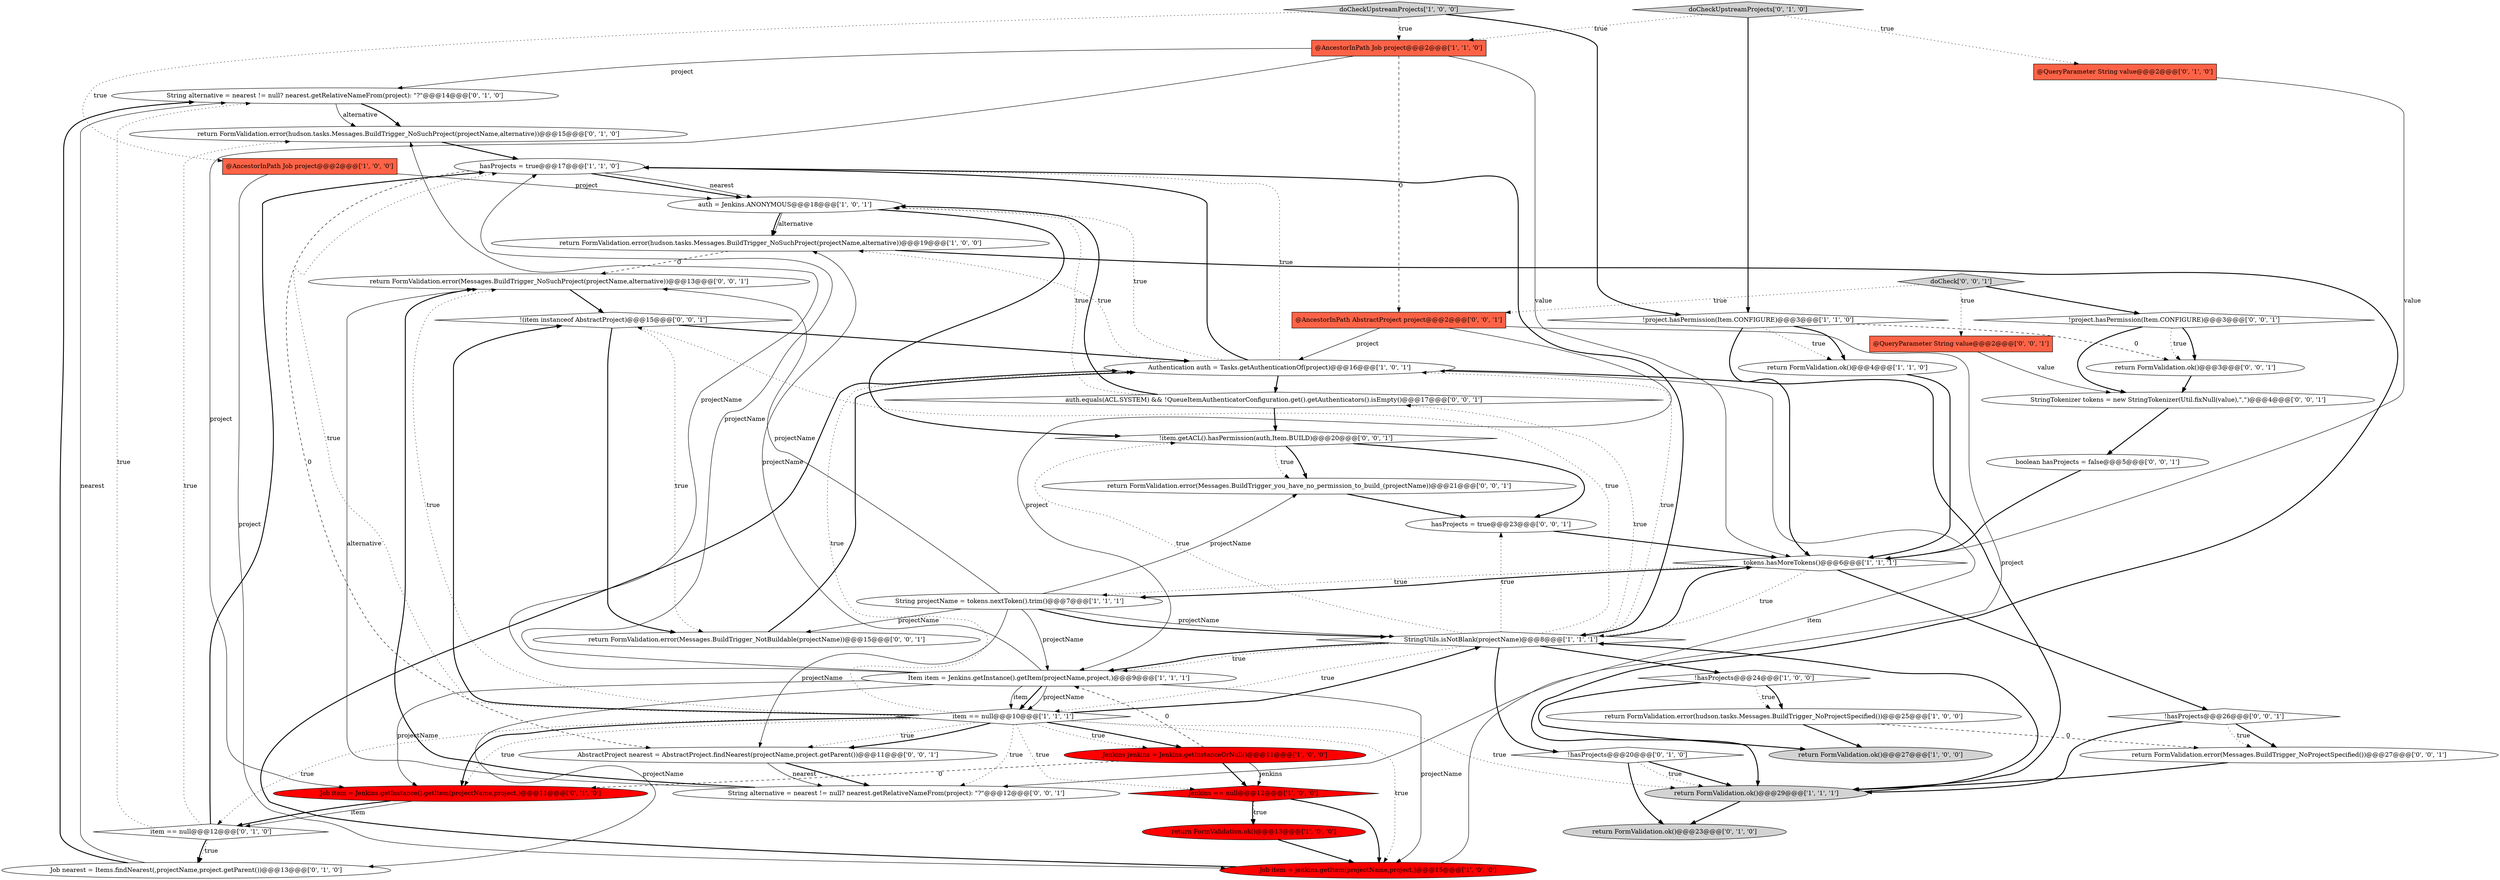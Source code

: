 digraph {
23 [style = filled, label = "String alternative = nearest != null? nearest.getRelativeNameFrom(project): \"?\"@@@14@@@['0', '1', '0']", fillcolor = white, shape = ellipse image = "AAA0AAABBB2BBB"];
20 [style = filled, label = "doCheckUpstreamProjects['1', '0', '0']", fillcolor = lightgray, shape = diamond image = "AAA0AAABBB1BBB"];
3 [style = filled, label = "return FormValidation.ok()@@@4@@@['1', '1', '0']", fillcolor = white, shape = ellipse image = "AAA0AAABBB1BBB"];
41 [style = filled, label = "return FormValidation.error(Messages.BuildTrigger_you_have_no_permission_to_build_(projectName))@@@21@@@['0', '0', '1']", fillcolor = white, shape = ellipse image = "AAA0AAABBB3BBB"];
47 [style = filled, label = "auth.equals(ACL.SYSTEM) && !QueueItemAuthenticatorConfiguration.get().getAuthenticators().isEmpty()@@@17@@@['0', '0', '1']", fillcolor = white, shape = diamond image = "AAA0AAABBB3BBB"];
34 [style = filled, label = "hasProjects = true@@@23@@@['0', '0', '1']", fillcolor = white, shape = ellipse image = "AAA0AAABBB3BBB"];
13 [style = filled, label = "String projectName = tokens.nextToken().trim()@@@7@@@['1', '1', '1']", fillcolor = white, shape = ellipse image = "AAA0AAABBB1BBB"];
32 [style = filled, label = "@QueryParameter String value@@@2@@@['0', '0', '1']", fillcolor = tomato, shape = box image = "AAA0AAABBB3BBB"];
9 [style = filled, label = "!project.hasPermission(Item.CONFIGURE)@@@3@@@['1', '1', '0']", fillcolor = white, shape = diamond image = "AAA0AAABBB1BBB"];
24 [style = filled, label = "!hasProjects@@@20@@@['0', '1', '0']", fillcolor = white, shape = diamond image = "AAA0AAABBB2BBB"];
39 [style = filled, label = "return FormValidation.error(Messages.BuildTrigger_NoSuchProject(projectName,alternative))@@@13@@@['0', '0', '1']", fillcolor = white, shape = ellipse image = "AAA0AAABBB3BBB"];
26 [style = filled, label = "doCheckUpstreamProjects['0', '1', '0']", fillcolor = lightgray, shape = diamond image = "AAA0AAABBB2BBB"];
33 [style = filled, label = "doCheck['0', '0', '1']", fillcolor = lightgray, shape = diamond image = "AAA0AAABBB3BBB"];
36 [style = filled, label = "@AncestorInPath AbstractProject project@@@2@@@['0', '0', '1']", fillcolor = tomato, shape = box image = "AAA0AAABBB3BBB"];
12 [style = filled, label = "@AncestorInPath Job project@@@2@@@['1', '1', '0']", fillcolor = tomato, shape = box image = "AAA0AAABBB1BBB"];
38 [style = filled, label = "String alternative = nearest != null? nearest.getRelativeNameFrom(project): \"?\"@@@12@@@['0', '0', '1']", fillcolor = white, shape = ellipse image = "AAA0AAABBB3BBB"];
10 [style = filled, label = "Job item = jenkins.getItem(projectName,project,)@@@15@@@['1', '0', '0']", fillcolor = red, shape = ellipse image = "AAA1AAABBB1BBB"];
16 [style = filled, label = "return FormValidation.error(hudson.tasks.Messages.BuildTrigger_NoProjectSpecified())@@@25@@@['1', '0', '0']", fillcolor = white, shape = ellipse image = "AAA0AAABBB1BBB"];
8 [style = filled, label = "item == null@@@10@@@['1', '1', '1']", fillcolor = white, shape = diamond image = "AAA0AAABBB1BBB"];
0 [style = filled, label = "tokens.hasMoreTokens()@@@6@@@['1', '1', '1']", fillcolor = white, shape = diamond image = "AAA0AAABBB1BBB"];
35 [style = filled, label = "boolean hasProjects = false@@@5@@@['0', '0', '1']", fillcolor = white, shape = ellipse image = "AAA0AAABBB3BBB"];
21 [style = filled, label = "auth = Jenkins.ANONYMOUS@@@18@@@['1', '0', '1']", fillcolor = white, shape = ellipse image = "AAA0AAABBB1BBB"];
14 [style = filled, label = "jenkins == null@@@12@@@['1', '0', '0']", fillcolor = red, shape = diamond image = "AAA1AAABBB1BBB"];
11 [style = filled, label = "return FormValidation.error(hudson.tasks.Messages.BuildTrigger_NoSuchProject(projectName,alternative))@@@19@@@['1', '0', '0']", fillcolor = white, shape = ellipse image = "AAA0AAABBB1BBB"];
6 [style = filled, label = "hasProjects = true@@@17@@@['1', '1', '0']", fillcolor = white, shape = ellipse image = "AAA0AAABBB1BBB"];
48 [style = filled, label = "return FormValidation.error(Messages.BuildTrigger_NoProjectSpecified())@@@27@@@['0', '0', '1']", fillcolor = white, shape = ellipse image = "AAA0AAABBB3BBB"];
7 [style = filled, label = "return FormValidation.ok()@@@29@@@['1', '1', '1']", fillcolor = lightgray, shape = ellipse image = "AAA0AAABBB1BBB"];
17 [style = filled, label = "Authentication auth = Tasks.getAuthenticationOf(project)@@@16@@@['1', '0', '1']", fillcolor = white, shape = ellipse image = "AAA0AAABBB1BBB"];
22 [style = filled, label = "Job nearest = Items.findNearest(,projectName,project.getParent())@@@13@@@['0', '1', '0']", fillcolor = white, shape = ellipse image = "AAA0AAABBB2BBB"];
1 [style = filled, label = "return FormValidation.ok()@@@13@@@['1', '0', '0']", fillcolor = red, shape = ellipse image = "AAA1AAABBB1BBB"];
42 [style = filled, label = "AbstractProject nearest = AbstractProject.findNearest(projectName,project.getParent())@@@11@@@['0', '0', '1']", fillcolor = white, shape = ellipse image = "AAA0AAABBB3BBB"];
15 [style = filled, label = "!hasProjects@@@24@@@['1', '0', '0']", fillcolor = white, shape = diamond image = "AAA0AAABBB1BBB"];
29 [style = filled, label = "return FormValidation.error(hudson.tasks.Messages.BuildTrigger_NoSuchProject(projectName,alternative))@@@15@@@['0', '1', '0']", fillcolor = white, shape = ellipse image = "AAA0AAABBB2BBB"];
19 [style = filled, label = "Item item = Jenkins.getInstance().getItem(projectName,project,)@@@9@@@['1', '1', '1']", fillcolor = white, shape = ellipse image = "AAA0AAABBB1BBB"];
31 [style = filled, label = "!hasProjects@@@26@@@['0', '0', '1']", fillcolor = white, shape = diamond image = "AAA0AAABBB3BBB"];
45 [style = filled, label = "return FormValidation.error(Messages.BuildTrigger_NotBuildable(projectName))@@@15@@@['0', '0', '1']", fillcolor = white, shape = ellipse image = "AAA0AAABBB3BBB"];
25 [style = filled, label = "Job item = Jenkins.getInstance().getItem(projectName,project,)@@@11@@@['0', '1', '0']", fillcolor = red, shape = ellipse image = "AAA1AAABBB2BBB"];
28 [style = filled, label = "@QueryParameter String value@@@2@@@['0', '1', '0']", fillcolor = tomato, shape = box image = "AAA0AAABBB2BBB"];
5 [style = filled, label = "@AncestorInPath Job project@@@2@@@['1', '0', '0']", fillcolor = tomato, shape = box image = "AAA0AAABBB1BBB"];
40 [style = filled, label = "!item.getACL().hasPermission(auth,Item.BUILD)@@@20@@@['0', '0', '1']", fillcolor = white, shape = diamond image = "AAA0AAABBB3BBB"];
46 [style = filled, label = "!(item instanceof AbstractProject)@@@15@@@['0', '0', '1']", fillcolor = white, shape = diamond image = "AAA0AAABBB3BBB"];
27 [style = filled, label = "item == null@@@12@@@['0', '1', '0']", fillcolor = white, shape = diamond image = "AAA0AAABBB2BBB"];
37 [style = filled, label = "!project.hasPermission(Item.CONFIGURE)@@@3@@@['0', '0', '1']", fillcolor = white, shape = diamond image = "AAA0AAABBB3BBB"];
4 [style = filled, label = "StringUtils.isNotBlank(projectName)@@@8@@@['1', '1', '1']", fillcolor = white, shape = diamond image = "AAA0AAABBB1BBB"];
30 [style = filled, label = "return FormValidation.ok()@@@23@@@['0', '1', '0']", fillcolor = lightgray, shape = ellipse image = "AAA0AAABBB2BBB"];
18 [style = filled, label = "Jenkins jenkins = Jenkins.getInstanceOrNull()@@@11@@@['1', '0', '0']", fillcolor = red, shape = ellipse image = "AAA1AAABBB1BBB"];
44 [style = filled, label = "StringTokenizer tokens = new StringTokenizer(Util.fixNull(value),\",\")@@@4@@@['0', '0', '1']", fillcolor = white, shape = ellipse image = "AAA0AAABBB3BBB"];
43 [style = filled, label = "return FormValidation.ok()@@@3@@@['0', '0', '1']", fillcolor = white, shape = ellipse image = "AAA0AAABBB3BBB"];
2 [style = filled, label = "return FormValidation.ok()@@@27@@@['1', '0', '0']", fillcolor = lightgray, shape = ellipse image = "AAA0AAABBB1BBB"];
5->21 [style = solid, label="project"];
0->13 [style = bold, label=""];
7->30 [style = bold, label=""];
20->9 [style = bold, label=""];
17->6 [style = dotted, label="true"];
44->35 [style = bold, label=""];
4->15 [style = bold, label=""];
26->12 [style = dotted, label="true"];
27->23 [style = dotted, label="true"];
26->9 [style = bold, label=""];
32->44 [style = solid, label="value"];
10->17 [style = bold, label=""];
38->39 [style = bold, label=""];
24->30 [style = bold, label=""];
23->29 [style = bold, label=""];
29->6 [style = bold, label=""];
37->43 [style = bold, label=""];
11->39 [style = dashed, label="0"];
22->23 [style = solid, label="nearest"];
26->28 [style = dotted, label="true"];
31->48 [style = bold, label=""];
5->10 [style = solid, label="project"];
45->17 [style = bold, label=""];
8->4 [style = bold, label=""];
4->17 [style = dotted, label="true"];
43->44 [style = bold, label=""];
13->19 [style = solid, label="projectName"];
18->25 [style = dashed, label="0"];
8->38 [style = dotted, label="true"];
40->41 [style = dotted, label="true"];
31->48 [style = dotted, label="true"];
27->22 [style = dotted, label="true"];
33->32 [style = dotted, label="true"];
8->18 [style = bold, label=""];
19->22 [style = solid, label="projectName"];
21->11 [style = solid, label="alternative"];
8->17 [style = dotted, label="true"];
4->19 [style = bold, label=""];
14->10 [style = bold, label=""];
8->7 [style = dotted, label="true"];
6->42 [style = dashed, label="0"];
40->34 [style = bold, label=""];
15->16 [style = dotted, label="true"];
27->22 [style = bold, label=""];
22->23 [style = bold, label=""];
34->0 [style = bold, label=""];
3->0 [style = bold, label=""];
19->6 [style = solid, label="projectName"];
4->0 [style = bold, label=""];
12->0 [style = solid, label="value"];
19->10 [style = solid, label="projectName"];
20->5 [style = dotted, label="true"];
25->27 [style = bold, label=""];
6->4 [style = bold, label=""];
35->0 [style = bold, label=""];
16->48 [style = dashed, label="0"];
21->11 [style = bold, label=""];
27->29 [style = dotted, label="true"];
8->14 [style = dotted, label="true"];
46->45 [style = dotted, label="true"];
8->18 [style = dotted, label="true"];
13->41 [style = solid, label="projectName"];
14->1 [style = dotted, label="true"];
17->21 [style = dotted, label="true"];
24->7 [style = bold, label=""];
18->14 [style = solid, label="jenkins"];
36->38 [style = solid, label="project"];
24->7 [style = dotted, label="true"];
9->3 [style = dotted, label="true"];
12->25 [style = solid, label="project"];
42->38 [style = bold, label=""];
0->31 [style = bold, label=""];
8->25 [style = dotted, label="true"];
42->38 [style = solid, label="nearest"];
4->24 [style = bold, label=""];
39->46 [style = bold, label=""];
28->0 [style = solid, label="value"];
17->6 [style = bold, label=""];
47->40 [style = bold, label=""];
6->21 [style = bold, label=""];
4->47 [style = dotted, label="true"];
0->4 [style = dotted, label="true"];
19->8 [style = solid, label="projectName"];
8->42 [style = dotted, label="true"];
8->39 [style = dotted, label="true"];
36->17 [style = solid, label="project"];
7->4 [style = bold, label=""];
13->42 [style = solid, label="projectName"];
31->7 [style = bold, label=""];
9->43 [style = dashed, label="0"];
19->25 [style = solid, label="projectName"];
12->23 [style = solid, label="project"];
37->43 [style = dotted, label="true"];
8->6 [style = dotted, label="true"];
4->46 [style = dotted, label="true"];
19->11 [style = solid, label="projectName"];
37->44 [style = bold, label=""];
9->3 [style = bold, label=""];
48->7 [style = bold, label=""];
47->21 [style = dotted, label="true"];
47->21 [style = bold, label=""];
36->19 [style = solid, label="project"];
33->37 [style = bold, label=""];
41->34 [style = bold, label=""];
13->45 [style = solid, label="projectName"];
4->19 [style = dotted, label="true"];
17->11 [style = dotted, label="true"];
13->4 [style = solid, label="projectName"];
23->29 [style = solid, label="alternative"];
15->2 [style = bold, label=""];
0->13 [style = dotted, label="true"];
9->0 [style = bold, label=""];
4->40 [style = dotted, label="true"];
17->47 [style = bold, label=""];
4->8 [style = dotted, label="true"];
19->8 [style = solid, label="item"];
8->10 [style = dotted, label="true"];
16->2 [style = bold, label=""];
18->19 [style = dashed, label="0"];
15->16 [style = bold, label=""];
27->6 [style = bold, label=""];
19->8 [style = bold, label=""];
14->1 [style = bold, label=""];
33->36 [style = dotted, label="true"];
25->27 [style = solid, label="item"];
17->7 [style = bold, label=""];
6->21 [style = solid, label="nearest"];
8->46 [style = bold, label=""];
38->39 [style = solid, label="alternative"];
8->42 [style = bold, label=""];
12->36 [style = dashed, label="0"];
40->41 [style = bold, label=""];
4->34 [style = dotted, label="true"];
46->45 [style = bold, label=""];
21->40 [style = bold, label=""];
20->12 [style = dotted, label="true"];
10->17 [style = solid, label="item"];
8->27 [style = dotted, label="true"];
19->29 [style = solid, label="projectName"];
1->10 [style = bold, label=""];
46->17 [style = bold, label=""];
13->39 [style = solid, label="projectName"];
8->25 [style = bold, label=""];
18->14 [style = bold, label=""];
11->7 [style = bold, label=""];
13->4 [style = bold, label=""];
}
